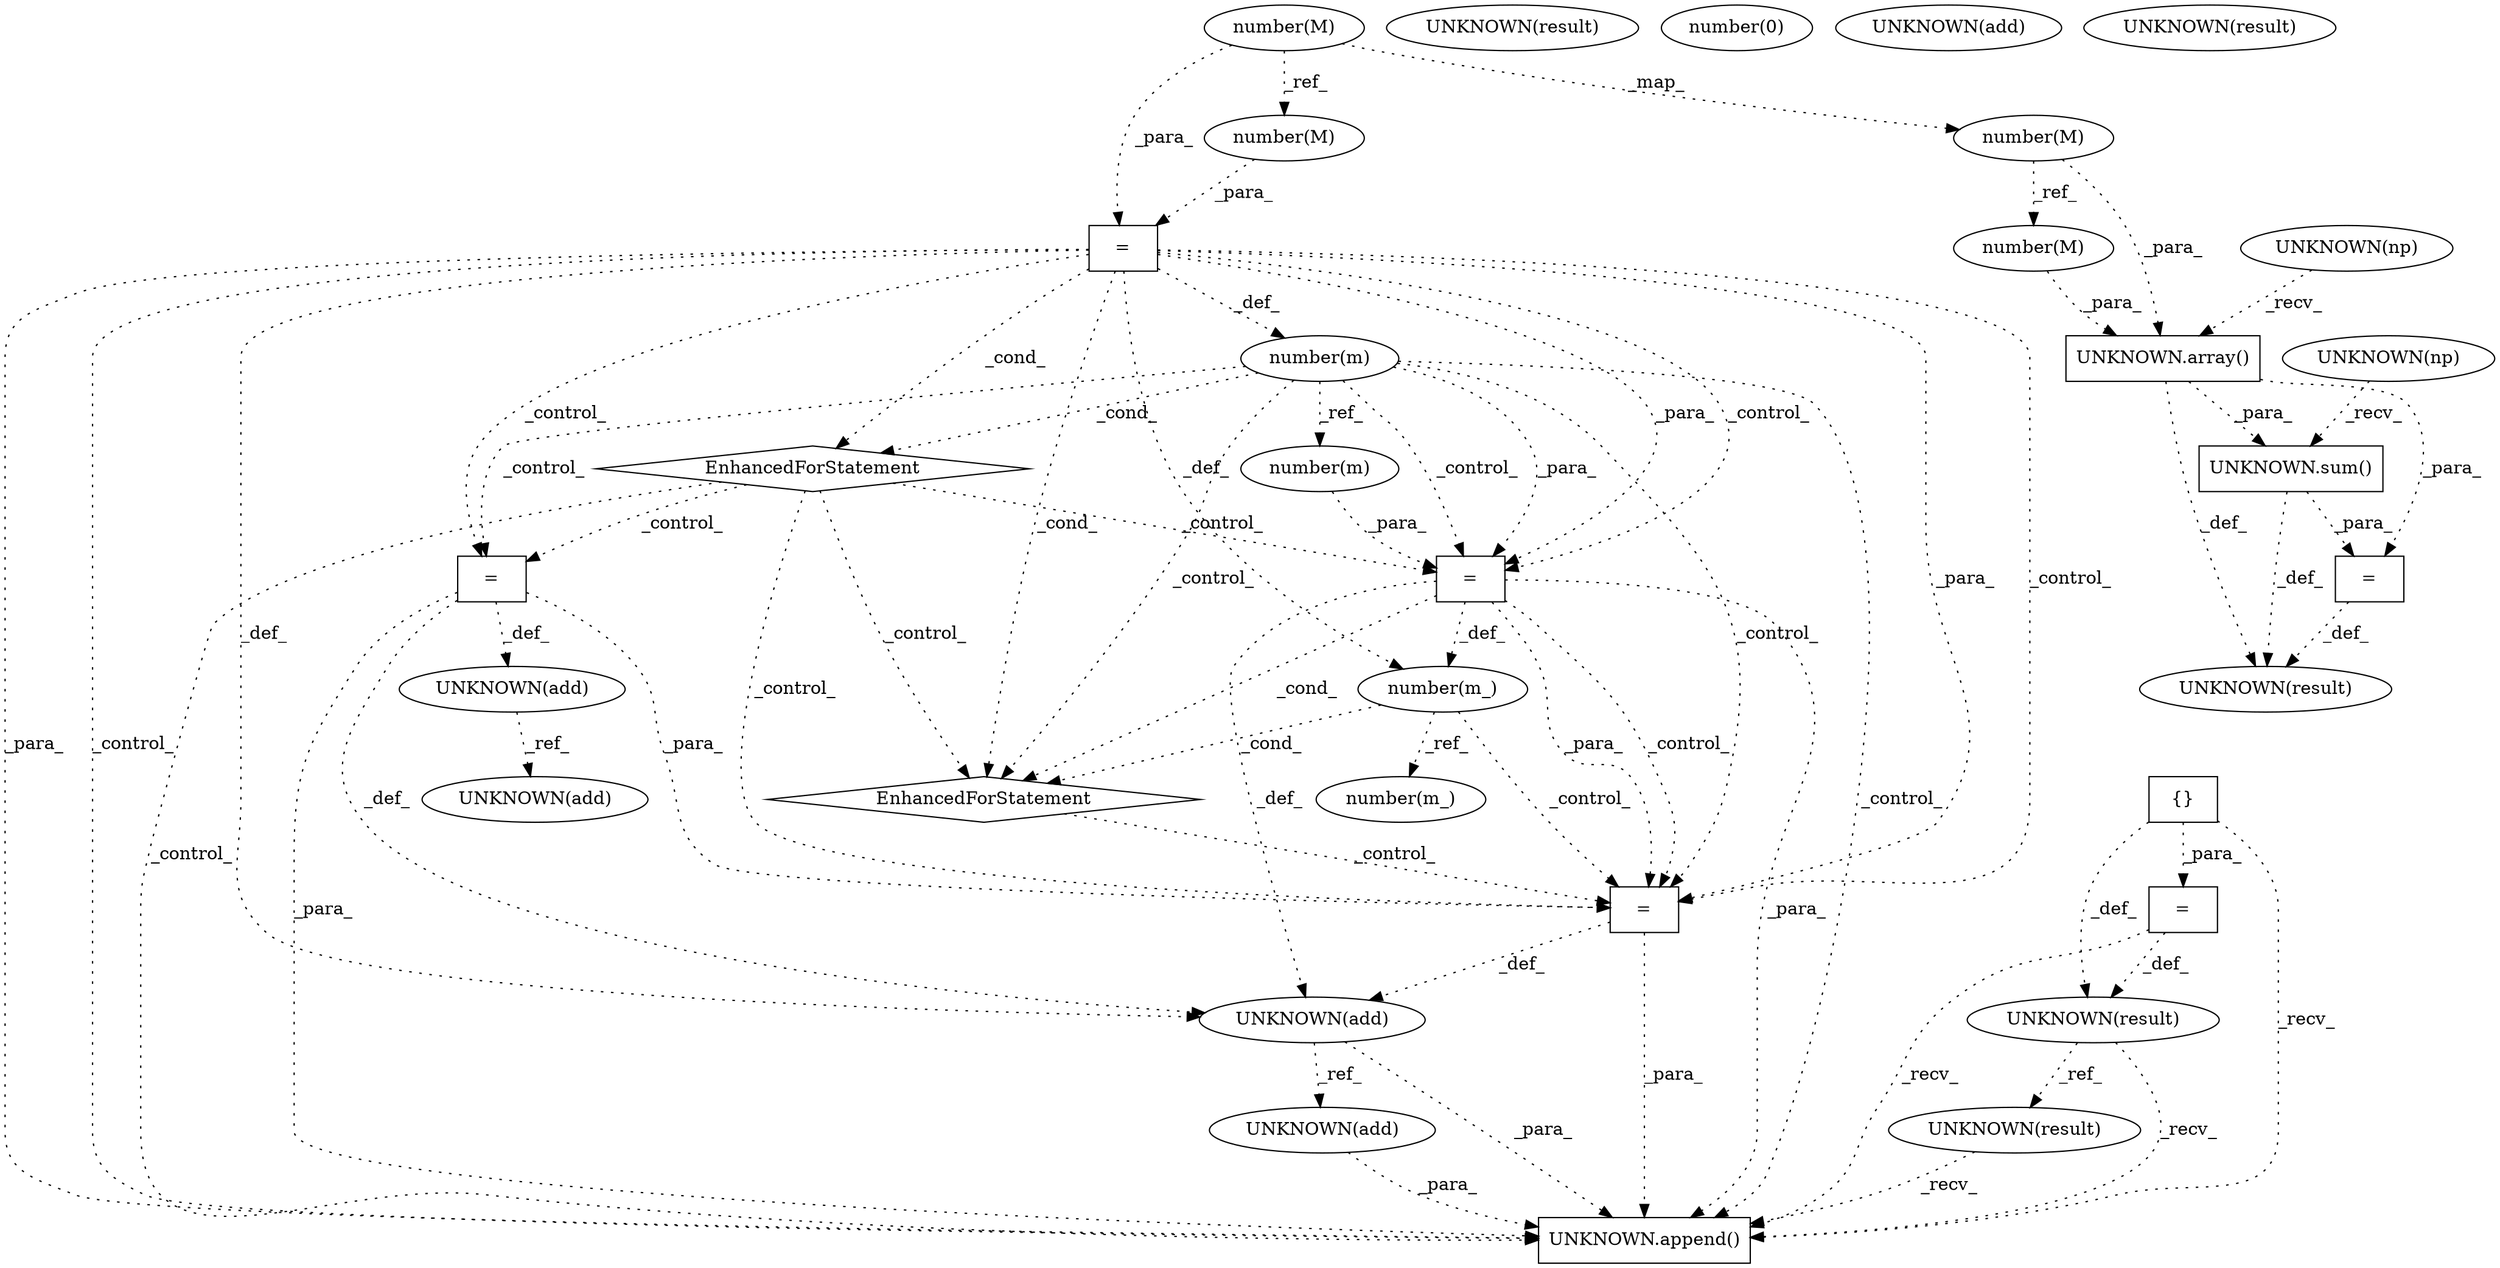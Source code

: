 digraph G {
1 [label="UNKNOWN(add)" shape=ellipse]
2 [label="=" shape=box]
3 [label="UNKNOWN.sum()" shape=box]
4 [label="number(m)" shape=ellipse]
5 [label="number(M)" shape=ellipse]
6 [label="EnhancedForStatement" shape=diamond]
7 [label="UNKNOWN(add)" shape=ellipse]
8 [label="number(M)" shape=ellipse]
9 [label="=" shape=box]
10 [label="UNKNOWN(result)" shape=ellipse]
11 [label="UNKNOWN.array()" shape=box]
12 [label="number(m_)" shape=ellipse]
13 [label="UNKNOWN(add)" shape=ellipse]
14 [label="UNKNOWN(result)" shape=ellipse]
15 [label="=" shape=box]
16 [label="UNKNOWN(result)" shape=ellipse]
17 [label="number(M)" shape=ellipse]
18 [label="UNKNOWN(result)" shape=ellipse]
19 [label="{}" shape=box]
20 [label="=" shape=box]
21 [label="number(M)" shape=ellipse]
22 [label="number(0)" shape=ellipse]
23 [label="UNKNOWN.append()" shape=box]
24 [label="number(m)" shape=ellipse]
25 [label="EnhancedForStatement" shape=diamond]
26 [label="UNKNOWN(np)" shape=ellipse]
27 [label="UNKNOWN(add)" shape=ellipse]
28 [label="UNKNOWN(np)" shape=ellipse]
29 [label="UNKNOWN(add)" shape=ellipse]
30 [label="UNKNOWN(result)" shape=ellipse]
31 [label="=" shape=box]
32 [label="number(m_)" shape=ellipse]
33 [label="=" shape=box]
13 -> 1 [label="_ref_" style=dotted];
8 -> 2 [label="_para_" style=dotted];
5 -> 2 [label="_para_" style=dotted];
28 -> 3 [label="_recv_" style=dotted];
11 -> 3 [label="_para_" style=dotted];
2 -> 4 [label="_def_" style=dotted];
25 -> 6 [label="_control_" style=dotted];
12 -> 6 [label="_cond_" style=dotted];
20 -> 6 [label="_cond_" style=dotted];
2 -> 6 [label="_cond_" style=dotted];
4 -> 6 [label="_control_" style=dotted];
27 -> 7 [label="_ref_" style=dotted];
5 -> 8 [label="_ref_" style=dotted];
25 -> 9 [label="_control_" style=dotted];
4 -> 9 [label="_control_" style=dotted];
2 -> 9 [label="_control_" style=dotted];
15 -> 10 [label="_def_" style=dotted];
19 -> 10 [label="_def_" style=dotted];
26 -> 11 [label="_recv_" style=dotted];
17 -> 11 [label="_para_" style=dotted];
21 -> 11 [label="_para_" style=dotted];
20 -> 12 [label="_def_" style=dotted];
2 -> 12 [label="_def_" style=dotted];
31 -> 13 [label="_def_" style=dotted];
9 -> 13 [label="_def_" style=dotted];
20 -> 13 [label="_def_" style=dotted];
2 -> 13 [label="_def_" style=dotted];
10 -> 14 [label="_ref_" style=dotted];
19 -> 15 [label="_para_" style=dotted];
21 -> 17 [label="_ref_" style=dotted];
33 -> 18 [label="_def_" style=dotted];
3 -> 18 [label="_def_" style=dotted];
11 -> 18 [label="_def_" style=dotted];
25 -> 20 [label="_control_" style=dotted];
24 -> 20 [label="_para_" style=dotted];
4 -> 20 [label="_para_" style=dotted];
2 -> 20 [label="_para_" style=dotted];
4 -> 20 [label="_control_" style=dotted];
2 -> 20 [label="_control_" style=dotted];
5 -> 21 [label="_map_" style=dotted];
25 -> 23 [label="_control_" style=dotted];
14 -> 23 [label="_recv_" style=dotted];
1 -> 23 [label="_para_" style=dotted];
13 -> 23 [label="_para_" style=dotted];
31 -> 23 [label="_para_" style=dotted];
9 -> 23 [label="_para_" style=dotted];
20 -> 23 [label="_para_" style=dotted];
2 -> 23 [label="_para_" style=dotted];
10 -> 23 [label="_recv_" style=dotted];
15 -> 23 [label="_recv_" style=dotted];
19 -> 23 [label="_recv_" style=dotted];
4 -> 23 [label="_control_" style=dotted];
2 -> 23 [label="_control_" style=dotted];
4 -> 24 [label="_ref_" style=dotted];
4 -> 25 [label="_cond_" style=dotted];
2 -> 25 [label="_cond_" style=dotted];
9 -> 27 [label="_def_" style=dotted];
6 -> 31 [label="_control_" style=dotted];
9 -> 31 [label="_para_" style=dotted];
20 -> 31 [label="_para_" style=dotted];
2 -> 31 [label="_para_" style=dotted];
25 -> 31 [label="_control_" style=dotted];
12 -> 31 [label="_control_" style=dotted];
20 -> 31 [label="_control_" style=dotted];
2 -> 31 [label="_control_" style=dotted];
4 -> 31 [label="_control_" style=dotted];
12 -> 32 [label="_ref_" style=dotted];
3 -> 33 [label="_para_" style=dotted];
11 -> 33 [label="_para_" style=dotted];
}